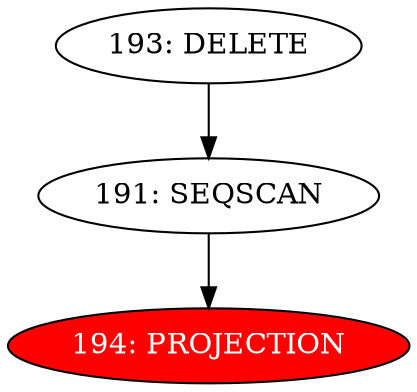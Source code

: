 digraph name {
191 [label="191: SEQSCAN" ];
191 -> 194;
194 [label="194: PROJECTION" fontcolor="white" style="filled" fillcolor="red"];
193 [label="193: DELETE" ];
193 -> 191;

}


